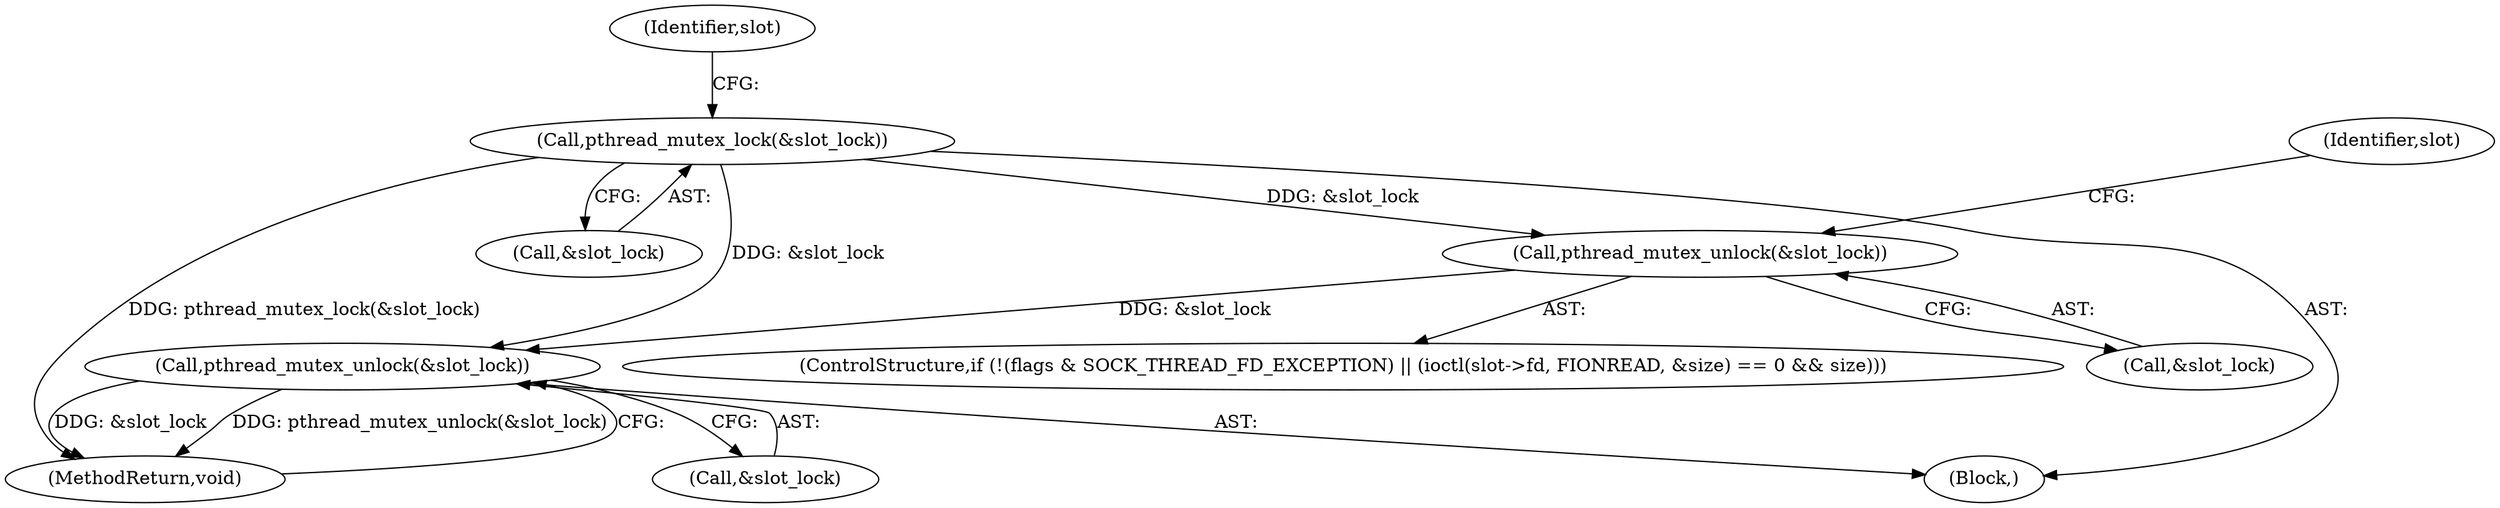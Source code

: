 digraph "1_Android_472271b153c5dc53c28beac55480a8d8434b2d5c_34@API" {
"1000161" [label="(Call,pthread_mutex_unlock(&slot_lock))"];
"1000105" [label="(Call,pthread_mutex_lock(&slot_lock))"];
"1000243" [label="(Call,pthread_mutex_unlock(&slot_lock))"];
"1000166" [label="(Identifier,slot)"];
"1000104" [label="(Block,)"];
"1000162" [label="(Call,&slot_lock)"];
"1000243" [label="(Call,pthread_mutex_unlock(&slot_lock))"];
"1000105" [label="(Call,pthread_mutex_lock(&slot_lock))"];
"1000110" [label="(Identifier,slot)"];
"1000161" [label="(Call,pthread_mutex_unlock(&slot_lock))"];
"1000246" [label="(MethodReturn,void)"];
"1000106" [label="(Call,&slot_lock)"];
"1000244" [label="(Call,&slot_lock)"];
"1000144" [label="(ControlStructure,if (!(flags & SOCK_THREAD_FD_EXCEPTION) || (ioctl(slot->fd, FIONREAD, &size) == 0 && size)))"];
"1000161" -> "1000144"  [label="AST: "];
"1000161" -> "1000162"  [label="CFG: "];
"1000162" -> "1000161"  [label="AST: "];
"1000166" -> "1000161"  [label="CFG: "];
"1000105" -> "1000161"  [label="DDG: &slot_lock"];
"1000161" -> "1000243"  [label="DDG: &slot_lock"];
"1000105" -> "1000104"  [label="AST: "];
"1000105" -> "1000106"  [label="CFG: "];
"1000106" -> "1000105"  [label="AST: "];
"1000110" -> "1000105"  [label="CFG: "];
"1000105" -> "1000246"  [label="DDG: pthread_mutex_lock(&slot_lock)"];
"1000105" -> "1000243"  [label="DDG: &slot_lock"];
"1000243" -> "1000104"  [label="AST: "];
"1000243" -> "1000244"  [label="CFG: "];
"1000244" -> "1000243"  [label="AST: "];
"1000246" -> "1000243"  [label="CFG: "];
"1000243" -> "1000246"  [label="DDG: &slot_lock"];
"1000243" -> "1000246"  [label="DDG: pthread_mutex_unlock(&slot_lock)"];
}
